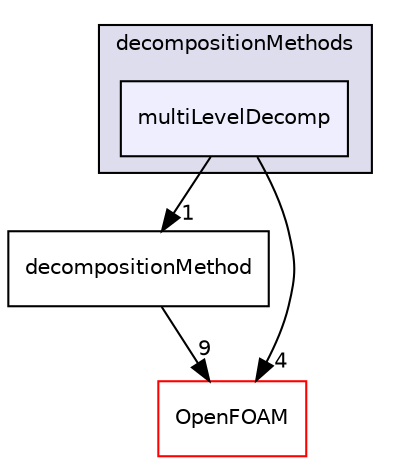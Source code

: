 digraph "src/parallel/decompose/decompositionMethods/multiLevelDecomp" {
  bgcolor=transparent;
  compound=true
  node [ fontsize="10", fontname="Helvetica"];
  edge [ labelfontsize="10", labelfontname="Helvetica"];
  subgraph clusterdir_e3b70d1802e286fd48b60eaae8da0038 {
    graph [ bgcolor="#ddddee", pencolor="black", label="decompositionMethods" fontname="Helvetica", fontsize="10", URL="dir_e3b70d1802e286fd48b60eaae8da0038.html"]
  dir_298fa3c0884c5e38e3f026dde4bb0c30 [shape=box, label="multiLevelDecomp", style="filled", fillcolor="#eeeeff", pencolor="black", URL="dir_298fa3c0884c5e38e3f026dde4bb0c30.html"];
  }
  dir_fac2e9a5f999a64c1614a6b89ef1f3a1 [shape=box label="decompositionMethod" URL="dir_fac2e9a5f999a64c1614a6b89ef1f3a1.html"];
  dir_c5473ff19b20e6ec4dfe5c310b3778a8 [shape=box label="OpenFOAM" color="red" URL="dir_c5473ff19b20e6ec4dfe5c310b3778a8.html"];
  dir_298fa3c0884c5e38e3f026dde4bb0c30->dir_fac2e9a5f999a64c1614a6b89ef1f3a1 [headlabel="1", labeldistance=1.5 headhref="dir_002450_002446.html"];
  dir_298fa3c0884c5e38e3f026dde4bb0c30->dir_c5473ff19b20e6ec4dfe5c310b3778a8 [headlabel="4", labeldistance=1.5 headhref="dir_002450_001896.html"];
  dir_fac2e9a5f999a64c1614a6b89ef1f3a1->dir_c5473ff19b20e6ec4dfe5c310b3778a8 [headlabel="9", labeldistance=1.5 headhref="dir_002446_001896.html"];
}
